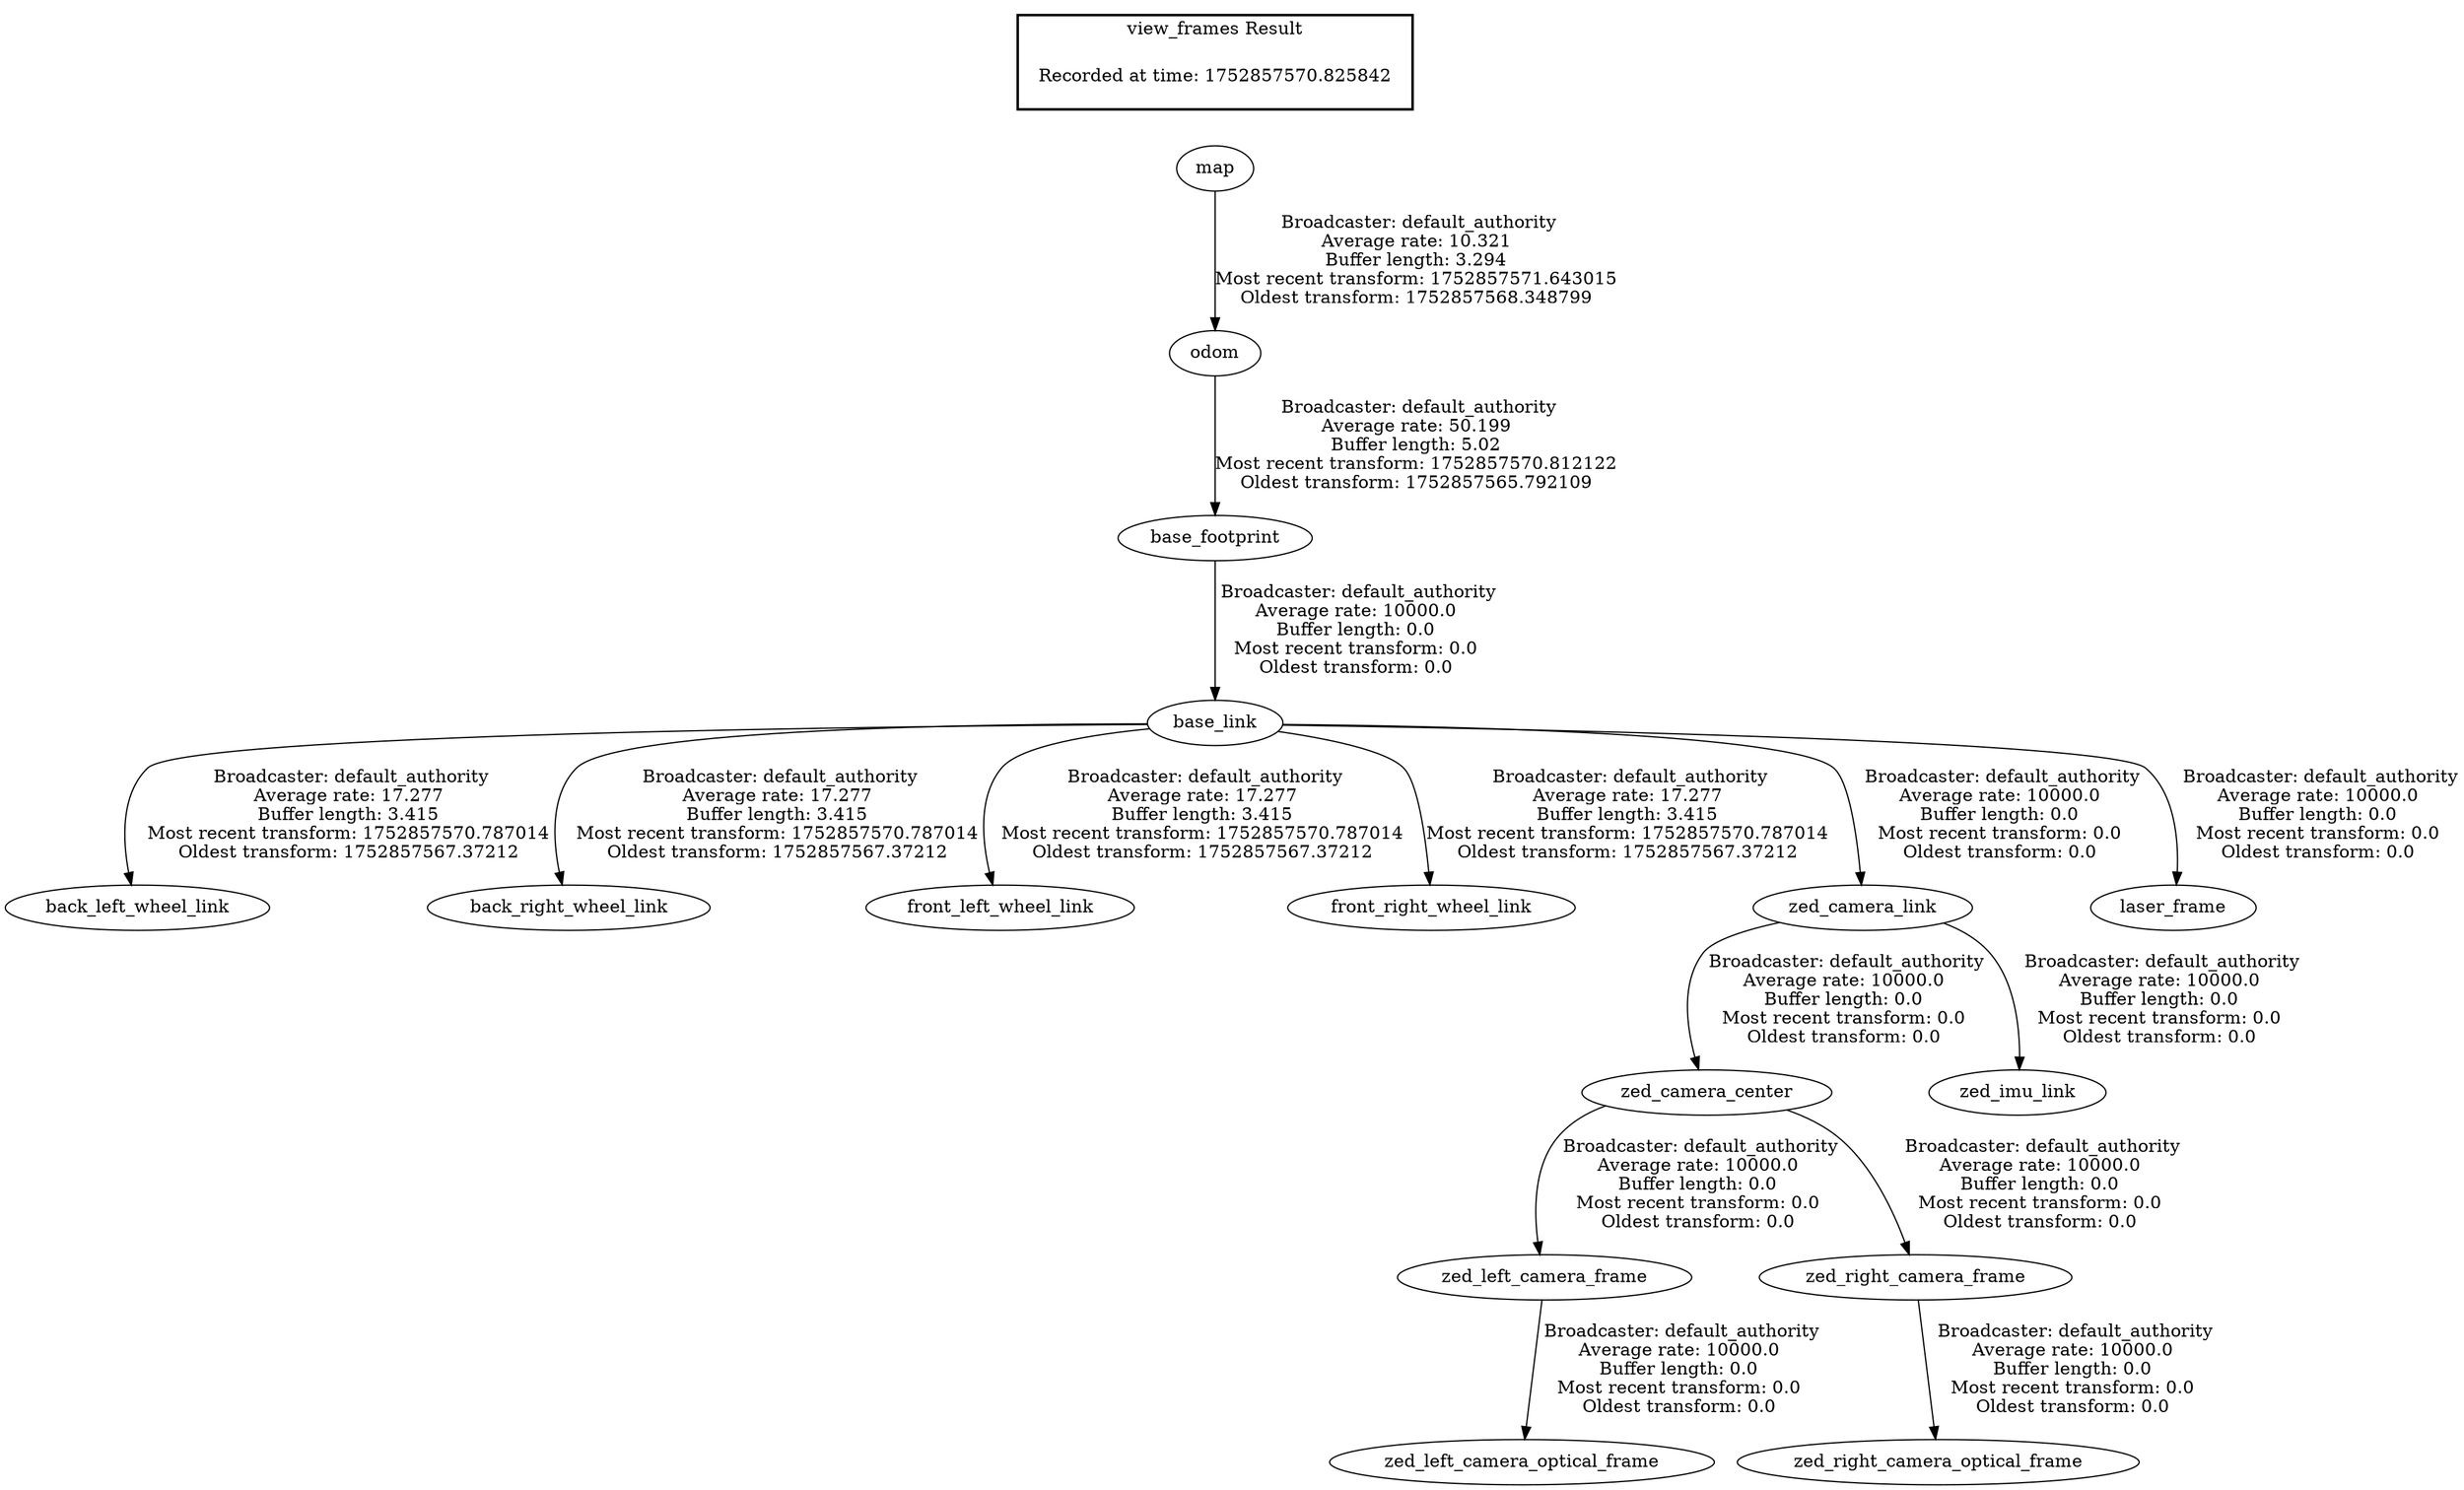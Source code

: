 digraph G {
"odom" -> "base_footprint"[label=" Broadcaster: default_authority\nAverage rate: 50.199\nBuffer length: 5.02\nMost recent transform: 1752857570.812122\nOldest transform: 1752857565.792109\n"];
"map" -> "odom"[label=" Broadcaster: default_authority\nAverage rate: 10.321\nBuffer length: 3.294\nMost recent transform: 1752857571.643015\nOldest transform: 1752857568.348799\n"];
"base_link" -> "back_left_wheel_link"[label=" Broadcaster: default_authority\nAverage rate: 17.277\nBuffer length: 3.415\nMost recent transform: 1752857570.787014\nOldest transform: 1752857567.37212\n"];
"base_footprint" -> "base_link"[label=" Broadcaster: default_authority\nAverage rate: 10000.0\nBuffer length: 0.0\nMost recent transform: 0.0\nOldest transform: 0.0\n"];
"base_link" -> "back_right_wheel_link"[label=" Broadcaster: default_authority\nAverage rate: 17.277\nBuffer length: 3.415\nMost recent transform: 1752857570.787014\nOldest transform: 1752857567.37212\n"];
"base_link" -> "front_left_wheel_link"[label=" Broadcaster: default_authority\nAverage rate: 17.277\nBuffer length: 3.415\nMost recent transform: 1752857570.787014\nOldest transform: 1752857567.37212\n"];
"base_link" -> "front_right_wheel_link"[label=" Broadcaster: default_authority\nAverage rate: 17.277\nBuffer length: 3.415\nMost recent transform: 1752857570.787014\nOldest transform: 1752857567.37212\n"];
"zed_camera_link" -> "zed_camera_center"[label=" Broadcaster: default_authority\nAverage rate: 10000.0\nBuffer length: 0.0\nMost recent transform: 0.0\nOldest transform: 0.0\n"];
"base_link" -> "zed_camera_link"[label=" Broadcaster: default_authority\nAverage rate: 10000.0\nBuffer length: 0.0\nMost recent transform: 0.0\nOldest transform: 0.0\n"];
"zed_camera_center" -> "zed_left_camera_frame"[label=" Broadcaster: default_authority\nAverage rate: 10000.0\nBuffer length: 0.0\nMost recent transform: 0.0\nOldest transform: 0.0\n"];
"zed_left_camera_frame" -> "zed_left_camera_optical_frame"[label=" Broadcaster: default_authority\nAverage rate: 10000.0\nBuffer length: 0.0\nMost recent transform: 0.0\nOldest transform: 0.0\n"];
"zed_camera_center" -> "zed_right_camera_frame"[label=" Broadcaster: default_authority\nAverage rate: 10000.0\nBuffer length: 0.0\nMost recent transform: 0.0\nOldest transform: 0.0\n"];
"zed_right_camera_frame" -> "zed_right_camera_optical_frame"[label=" Broadcaster: default_authority\nAverage rate: 10000.0\nBuffer length: 0.0\nMost recent transform: 0.0\nOldest transform: 0.0\n"];
"base_link" -> "laser_frame"[label=" Broadcaster: default_authority\nAverage rate: 10000.0\nBuffer length: 0.0\nMost recent transform: 0.0\nOldest transform: 0.0\n"];
"zed_camera_link" -> "zed_imu_link"[label=" Broadcaster: default_authority\nAverage rate: 10000.0\nBuffer length: 0.0\nMost recent transform: 0.0\nOldest transform: 0.0\n"];
edge [style=invis];
 subgraph cluster_legend { style=bold; color=black; label ="view_frames Result";
"Recorded at time: 1752857570.825842"[ shape=plaintext ] ;
}->"map";
}